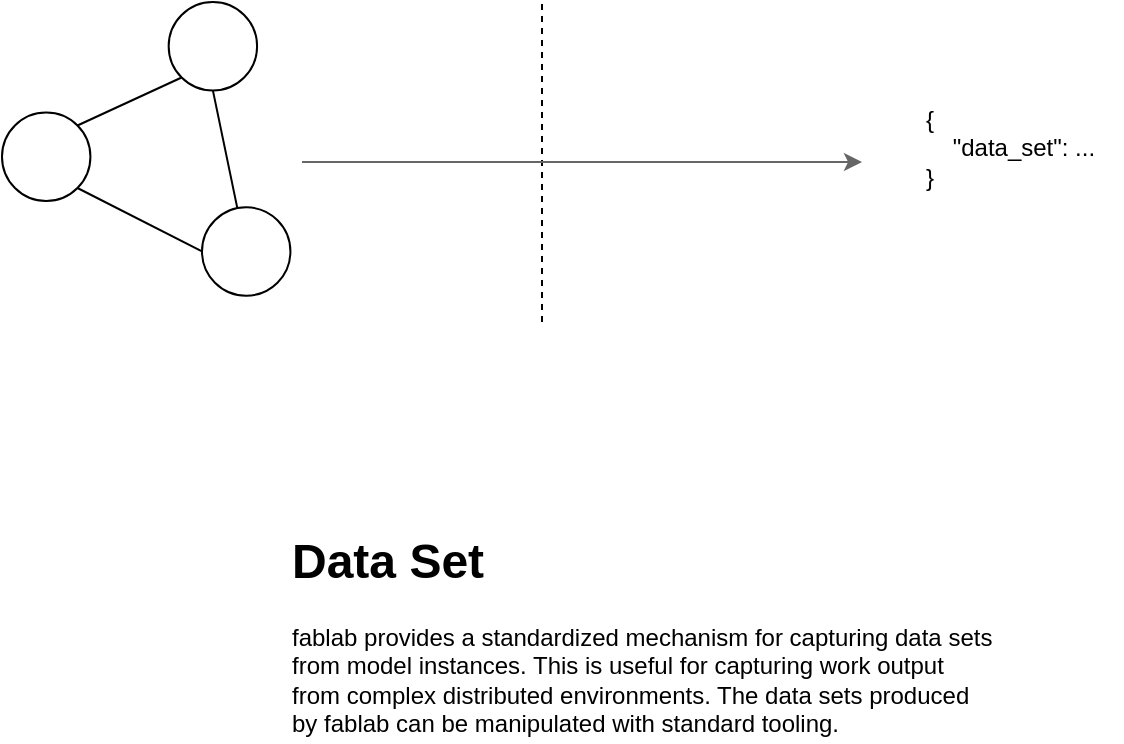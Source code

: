 <mxfile version="13.0.1" type="device"><diagram id="KXkkV9B8q3uqfVLMOjS5" name="Page-1"><mxGraphModel dx="1102" dy="1023" grid="1" gridSize="10" guides="1" tooltips="1" connect="1" arrows="1" fold="1" page="1" pageScale="1" pageWidth="800" pageHeight="450" math="0" shadow="0"><root><mxCell id="0"/><mxCell id="1" parent="0"/><mxCell id="1deCelIfa6eUBW9n5wun-1" value="" style="endArrow=none;dashed=1;html=1;" parent="1" edge="1"><mxGeometry width="50" height="50" relative="1" as="geometry"><mxPoint x="360" y="200" as="sourcePoint"/><mxPoint x="360" y="40" as="targetPoint"/></mxGeometry></mxCell><mxCell id="1deCelIfa6eUBW9n5wun-22" value="&lt;h1&gt;Data Set&lt;/h1&gt;&lt;p&gt;fablab provides a standardized mechanism for capturing data sets from model instances. This is useful for capturing work output from complex distributed environments. The data sets produced by fablab can be manipulated with standard tooling.&lt;/p&gt;" style="text;html=1;strokeColor=none;fillColor=none;spacing=5;spacingTop=-20;whiteSpace=wrap;overflow=hidden;rounded=0;" parent="1" vertex="1"><mxGeometry x="230" y="300" width="360" height="110" as="geometry"/></mxCell><mxCell id="-RT-EI_-tIlyiXMXIuZT-1" value="" style="group" parent="1" vertex="1" connectable="0"><mxGeometry x="90" y="40" width="150" height="150" as="geometry"/></mxCell><mxCell id="1deCelIfa6eUBW9n5wun-4" value="" style="ellipse;whiteSpace=wrap;html=1;aspect=fixed;fillColor=none;" parent="-RT-EI_-tIlyiXMXIuZT-1" vertex="1"><mxGeometry x="83.333" width="44.211" height="44.211" as="geometry"/></mxCell><mxCell id="1deCelIfa6eUBW9n5wun-5" value="" style="ellipse;whiteSpace=wrap;html=1;aspect=fixed;fillColor=none;" parent="-RT-EI_-tIlyiXMXIuZT-1" vertex="1"><mxGeometry y="55.263" width="44.211" height="44.211" as="geometry"/></mxCell><mxCell id="1deCelIfa6eUBW9n5wun-6" value="" style="ellipse;whiteSpace=wrap;html=1;aspect=fixed;fillColor=none;" parent="-RT-EI_-tIlyiXMXIuZT-1" vertex="1"><mxGeometry x="100" y="102.632" width="44.211" height="44.211" as="geometry"/></mxCell><mxCell id="1deCelIfa6eUBW9n5wun-7" value="" style="endArrow=none;html=1;entryX=0;entryY=1;entryDx=0;entryDy=0;exitX=1;exitY=0;exitDx=0;exitDy=0;" parent="-RT-EI_-tIlyiXMXIuZT-1" source="1deCelIfa6eUBW9n5wun-5" target="1deCelIfa6eUBW9n5wun-4" edge="1"><mxGeometry width="50" height="50" relative="1" as="geometry"><mxPoint x="16.667" y="268.421" as="sourcePoint"/><mxPoint x="100" y="189.474" as="targetPoint"/></mxGeometry></mxCell><mxCell id="1deCelIfa6eUBW9n5wun-8" value="" style="endArrow=none;html=1;entryX=1;entryY=1;entryDx=0;entryDy=0;exitX=0;exitY=0.5;exitDx=0;exitDy=0;" parent="-RT-EI_-tIlyiXMXIuZT-1" source="1deCelIfa6eUBW9n5wun-6" target="1deCelIfa6eUBW9n5wun-5" edge="1"><mxGeometry width="50" height="50" relative="1" as="geometry"><mxPoint x="33.333" y="410.526" as="sourcePoint"/><mxPoint x="116.667" y="331.579" as="targetPoint"/></mxGeometry></mxCell><mxCell id="1deCelIfa6eUBW9n5wun-9" value="" style="endArrow=none;html=1;entryX=0.5;entryY=1;entryDx=0;entryDy=0;" parent="-RT-EI_-tIlyiXMXIuZT-1" source="1deCelIfa6eUBW9n5wun-6" target="1deCelIfa6eUBW9n5wun-4" edge="1"><mxGeometry width="50" height="50" relative="1" as="geometry"><mxPoint x="83.333" y="363.158" as="sourcePoint"/><mxPoint x="166.667" y="284.211" as="targetPoint"/></mxGeometry></mxCell><mxCell id="lJlIdA9wnHuoJlj9DH8Z-1" value="" style="endArrow=classic;html=1;fillColor=#f5f5f5;strokeColor=#666666;" parent="1" edge="1"><mxGeometry width="50" height="50" relative="1" as="geometry"><mxPoint x="240" y="120" as="sourcePoint"/><mxPoint x="520" y="120" as="targetPoint"/></mxGeometry></mxCell><mxCell id="4s8sN0LalLHP4QkmJ3cX-1" value="{&lt;br&gt;&lt;div&gt;&lt;span&gt;&amp;nbsp; &amp;nbsp; &quot;data_set&quot;: ...&lt;/span&gt;&lt;/div&gt;}" style="text;html=1;strokeColor=none;fillColor=none;align=left;verticalAlign=top;whiteSpace=wrap;rounded=0;" vertex="1" parent="1"><mxGeometry x="550" y="85" width="100" height="60" as="geometry"/></mxCell></root></mxGraphModel></diagram></mxfile>